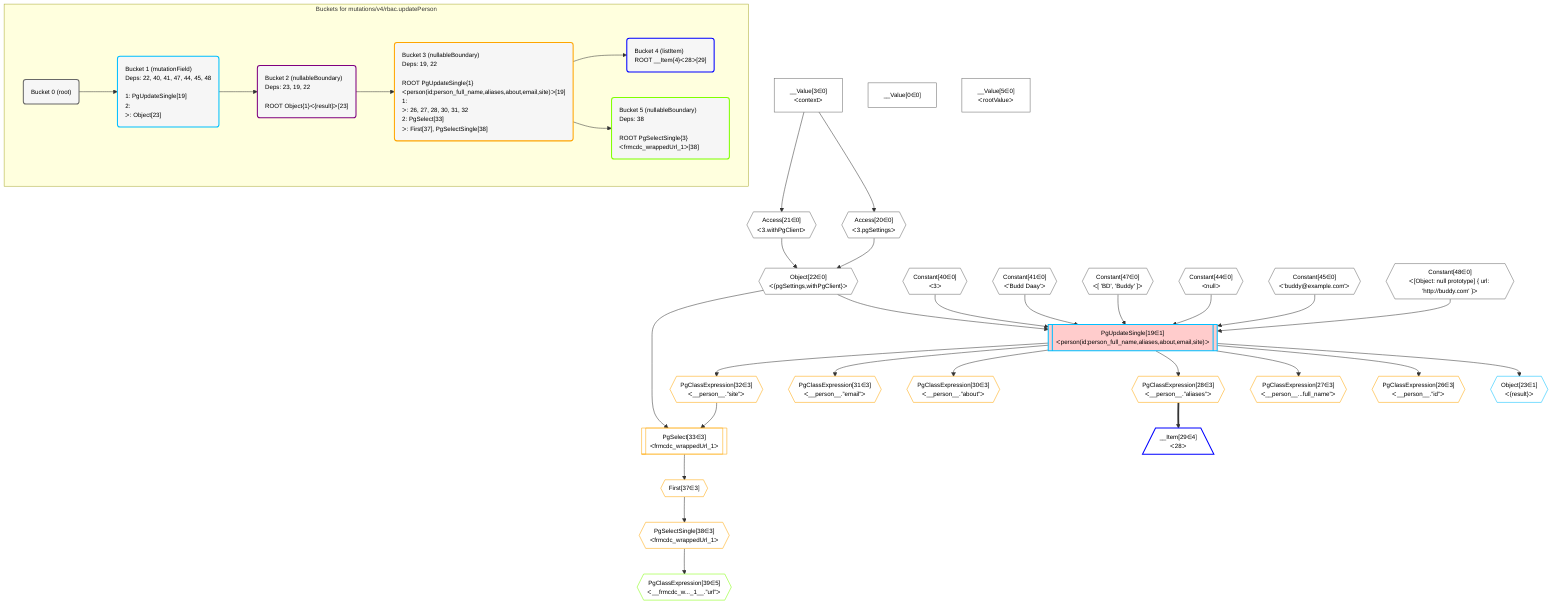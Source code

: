 %%{init: {'themeVariables': { 'fontSize': '12px'}}}%%
graph TD
    classDef path fill:#eee,stroke:#000,color:#000
    classDef plan fill:#fff,stroke-width:1px,color:#000
    classDef itemplan fill:#fff,stroke-width:2px,color:#000
    classDef unbatchedplan fill:#dff,stroke-width:1px,color:#000
    classDef sideeffectplan fill:#fcc,stroke-width:2px,color:#000
    classDef bucket fill:#f6f6f6,color:#000,stroke-width:2px,text-align:left


    %% plan dependencies
    Object22{{"Object[22∈0]<br />ᐸ{pgSettings,withPgClient}ᐳ"}}:::plan
    Access20{{"Access[20∈0]<br />ᐸ3.pgSettingsᐳ"}}:::plan
    Access21{{"Access[21∈0]<br />ᐸ3.withPgClientᐳ"}}:::plan
    Access20 & Access21 --> Object22
    __Value3["__Value[3∈0]<br />ᐸcontextᐳ"]:::plan
    __Value3 --> Access20
    __Value3 --> Access21
    __Value0["__Value[0∈0]"]:::plan
    __Value5["__Value[5∈0]<br />ᐸrootValueᐳ"]:::plan
    Constant40{{"Constant[40∈0]<br />ᐸ3ᐳ"}}:::plan
    Constant41{{"Constant[41∈0]<br />ᐸ'Budd Daay'ᐳ"}}:::plan
    Constant47{{"Constant[47∈0]<br />ᐸ[ 'BD', 'Buddy' ]ᐳ"}}:::plan
    Constant44{{"Constant[44∈0]<br />ᐸnullᐳ"}}:::plan
    Constant45{{"Constant[45∈0]<br />ᐸ'buddy@example.com'ᐳ"}}:::plan
    Constant48{{"Constant[48∈0]<br />ᐸ[Object: null prototype] { url: 'http://buddy.com' }ᐳ"}}:::plan
    PgUpdateSingle19[["PgUpdateSingle[19∈1]<br />ᐸperson(id;person_full_name,aliases,about,email,site)ᐳ"]]:::sideeffectplan
    Object22 & Constant40 & Constant41 & Constant47 & Constant44 & Constant45 & Constant48 --> PgUpdateSingle19
    Object23{{"Object[23∈1]<br />ᐸ{result}ᐳ"}}:::plan
    PgUpdateSingle19 --> Object23
    PgSelect33[["PgSelect[33∈3]<br />ᐸfrmcdc_wrappedUrl_1ᐳ"]]:::plan
    PgClassExpression32{{"PgClassExpression[32∈3]<br />ᐸ__person__.”site”ᐳ"}}:::plan
    Object22 & PgClassExpression32 --> PgSelect33
    PgClassExpression26{{"PgClassExpression[26∈3]<br />ᐸ__person__.”id”ᐳ"}}:::plan
    PgUpdateSingle19 --> PgClassExpression26
    PgClassExpression27{{"PgClassExpression[27∈3]<br />ᐸ__person__...full_name”ᐳ"}}:::plan
    PgUpdateSingle19 --> PgClassExpression27
    PgClassExpression28{{"PgClassExpression[28∈3]<br />ᐸ__person__.”aliases”ᐳ"}}:::plan
    PgUpdateSingle19 --> PgClassExpression28
    PgClassExpression30{{"PgClassExpression[30∈3]<br />ᐸ__person__.”about”ᐳ"}}:::plan
    PgUpdateSingle19 --> PgClassExpression30
    PgClassExpression31{{"PgClassExpression[31∈3]<br />ᐸ__person__.”email”ᐳ"}}:::plan
    PgUpdateSingle19 --> PgClassExpression31
    PgUpdateSingle19 --> PgClassExpression32
    First37{{"First[37∈3]"}}:::plan
    PgSelect33 --> First37
    PgSelectSingle38{{"PgSelectSingle[38∈3]<br />ᐸfrmcdc_wrappedUrl_1ᐳ"}}:::plan
    First37 --> PgSelectSingle38
    PgClassExpression39{{"PgClassExpression[39∈5]<br />ᐸ__frmcdc_w..._1__.”url”ᐳ"}}:::plan
    PgSelectSingle38 --> PgClassExpression39
    __Item29[/"__Item[29∈4]<br />ᐸ28ᐳ"\]:::itemplan
    PgClassExpression28 ==> __Item29

    %% define steps

    subgraph "Buckets for mutations/v4/rbac.updatePerson"
    Bucket0("Bucket 0 (root)"):::bucket
    classDef bucket0 stroke:#696969
    class Bucket0,__Value0,__Value3,__Value5,Access20,Access21,Object22,Constant40,Constant41,Constant44,Constant45,Constant47,Constant48 bucket0
    Bucket1("Bucket 1 (mutationField)<br />Deps: 22, 40, 41, 47, 44, 45, 48<br /><br />1: PgUpdateSingle[19]<br />2: <br />ᐳ: Object[23]"):::bucket
    classDef bucket1 stroke:#00bfff
    class Bucket1,PgUpdateSingle19,Object23 bucket1
    Bucket2("Bucket 2 (nullableBoundary)<br />Deps: 23, 19, 22<br /><br />ROOT Object{1}ᐸ{result}ᐳ[23]"):::bucket
    classDef bucket2 stroke:#7f007f
    class Bucket2 bucket2
    Bucket3("Bucket 3 (nullableBoundary)<br />Deps: 19, 22<br /><br />ROOT PgUpdateSingle{1}ᐸperson(id;person_full_name,aliases,about,email,site)ᐳ[19]<br />1: <br />ᐳ: 26, 27, 28, 30, 31, 32<br />2: PgSelect[33]<br />ᐳ: First[37], PgSelectSingle[38]"):::bucket
    classDef bucket3 stroke:#ffa500
    class Bucket3,PgClassExpression26,PgClassExpression27,PgClassExpression28,PgClassExpression30,PgClassExpression31,PgClassExpression32,PgSelect33,First37,PgSelectSingle38 bucket3
    Bucket4("Bucket 4 (listItem)<br />ROOT __Item{4}ᐸ28ᐳ[29]"):::bucket
    classDef bucket4 stroke:#0000ff
    class Bucket4,__Item29 bucket4
    Bucket5("Bucket 5 (nullableBoundary)<br />Deps: 38<br /><br />ROOT PgSelectSingle{3}ᐸfrmcdc_wrappedUrl_1ᐳ[38]"):::bucket
    classDef bucket5 stroke:#7fff00
    class Bucket5,PgClassExpression39 bucket5
    Bucket0 --> Bucket1
    Bucket1 --> Bucket2
    Bucket2 --> Bucket3
    Bucket3 --> Bucket4 & Bucket5
    end